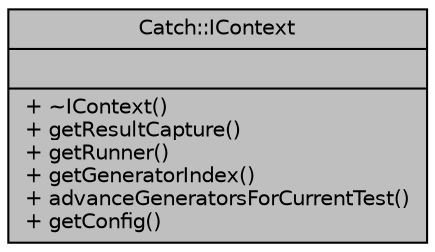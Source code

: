 digraph "Catch::IContext"
{
  edge [fontname="Helvetica",fontsize="10",labelfontname="Helvetica",labelfontsize="10"];
  node [fontname="Helvetica",fontsize="10",shape=record];
  Node1 [label="{Catch::IContext\n||+ ~IContext()\l+ getResultCapture()\l+ getRunner()\l+ getGeneratorIndex()\l+ advanceGeneratorsForCurrentTest()\l+ getConfig()\l}",height=0.2,width=0.4,color="black", fillcolor="grey75", style="filled", fontcolor="black"];
}
